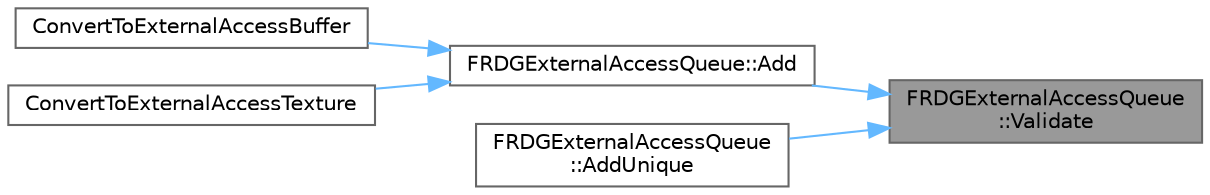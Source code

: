 digraph "FRDGExternalAccessQueue::Validate"
{
 // INTERACTIVE_SVG=YES
 // LATEX_PDF_SIZE
  bgcolor="transparent";
  edge [fontname=Helvetica,fontsize=10,labelfontname=Helvetica,labelfontsize=10];
  node [fontname=Helvetica,fontsize=10,shape=box,height=0.2,width=0.4];
  rankdir="RL";
  Node1 [id="Node000001",label="FRDGExternalAccessQueue\l::Validate",height=0.2,width=0.4,color="gray40", fillcolor="grey60", style="filled", fontcolor="black",tooltip=" "];
  Node1 -> Node2 [id="edge1_Node000001_Node000002",dir="back",color="steelblue1",style="solid",tooltip=" "];
  Node2 [id="Node000002",label="FRDGExternalAccessQueue::Add",height=0.2,width=0.4,color="grey40", fillcolor="white", style="filled",URL="$d8/d39/classFRDGExternalAccessQueue.html#aa9d177e7442caa1292fe45556f658fcb",tooltip=" "];
  Node2 -> Node3 [id="edge2_Node000002_Node000003",dir="back",color="steelblue1",style="solid",tooltip=" "];
  Node3 [id="Node000003",label="ConvertToExternalAccessBuffer",height=0.2,width=0.4,color="grey40", fillcolor="white", style="filled",URL="$d6/d45/RenderGraphUtils_8h.html#a83dce2f98c8bebfedc9f9638f3cf7959",tooltip=" "];
  Node2 -> Node4 [id="edge3_Node000002_Node000004",dir="back",color="steelblue1",style="solid",tooltip=" "];
  Node4 [id="Node000004",label="ConvertToExternalAccessTexture",height=0.2,width=0.4,color="grey40", fillcolor="white", style="filled",URL="$d6/d45/RenderGraphUtils_8h.html#aee83f1f395633e79d0888fb41d755005",tooltip=" "];
  Node1 -> Node5 [id="edge4_Node000001_Node000005",dir="back",color="steelblue1",style="solid",tooltip=" "];
  Node5 [id="Node000005",label="FRDGExternalAccessQueue\l::AddUnique",height=0.2,width=0.4,color="grey40", fillcolor="white", style="filled",URL="$d8/d39/classFRDGExternalAccessQueue.html#a925d803bf43738acbd8b48d4af35f805",tooltip=" "];
}
